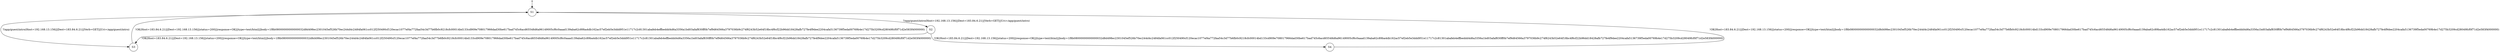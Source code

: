 digraph LTS {
S00[shape=point]
S1[label=S1,shape=circle];
S2[label=S2,shape=circle];
S3[label=S3,shape=circle];
S4[label=S4,shape=circle];
S00 -> S1
S1 -> S2[label ="?/app/guest/intro(Host=192.168.13.156|||Dest=183.84.6.21|||Verb=GET|||Uri=/app/guest/intro)"];
S1 -> S3[label ="?/app/guest/intro(Host=192.168.13.156|||Dest=183.84.6.21|||Verb=GET|||Uri=/app/guest/intro)"];
S2 -> S3[label ="!OK(Host=183.84.6.21|||Dest=192.168.13.156|||status=200|||response=OK|||type=text/html|||body=1f8b08000000000000032d8d498ec2301045ef526b70ec244d4c2484fa061cc012f250490cf120ecac1077ef4a772faa54c3d77b6fb0c9218cfc00014bd133cd909e708017966dad30be617bad745c6acd65548d6a96149005cf6c0aaad139aba62c89ba4db162ac57ef2eb5e3ddd951e11717c2c81301abafeb4effbeddd4d6a3356a1bd03afaf830ff0b7ef9d64566a3797036b9c274f6243b52e64f18bc4f6cf22b96dd18428afb727fe4f9dee2204cafa5136739f5eda00769b4e17d275b3209cd28049fcf0f71d2e583f4000000)"];
S2 -> S4[label ="!OK(Host=183.84.6.21|||Dest=192.168.13.156|||status=200|||response=OK|||type=text/html|||body=1f8b08000000000000032d8d498ec2301045ef526b70ec244d4c2484fa061cc012f250490cf120ecac1077ef4a772faa54c3d77b6fb0c9218cfc00014bd133cd909e708017966dad30be617bad745c6acd65548d6a96149005cf6c0aaad139aba62c89ba4db162ac57ef2eb5e3ddd951e11717c2c81301abafeb4effbeddd4d6a3356a1bd03afaf830ff0b7ef9d64566a3797036b9c274f6243b52e64f18bc4f6cf22b96dd18428afb727fe4f9dee2204cafa5136739f5eda00769b4e17d275b3209cd28049fcf0f71d2e583f4000000)"];
S3 -> S1[label ="!OK(Host=183.84.6.21|||Dest=192.168.13.156|||status=200|||response=OK|||type=text/html|||body=1f8b08000000000000032d8d498ec2301045ef526b70ec244d4c2484fa061cc012f250490cf120ecac1077ef4a772faa54c3d77b6fb0c9218cfc00014bd133cd909e708017966dad30be617bad745c6acd65548d6a96149005cf6c0aaad139aba62c89ba4db162ac57ef2eb5e3ddd951e11717c2c81301abafeb4effbeddd4d6a3356a1bd03afaf830ff0b7ef9d64566a3797036b9c274f6243b52e64f18bc4f6cf22b96dd18428afb727fe4f9dee2204cafa5136739f5eda00769b4e17d275b3209cd28049fcf0f71d2e583f4000000)"];
S4 -> S1[label ="!OK(Host=183.84.6.21|||Dest=192.168.13.156|||status=200|||response=OK|||type=text/html|||body=1f8b08000000000000032d8d498ec2301045ef526b70ec244d4c2484fa061cc012f250490cf120ecac1077ef4a772faa54c3d77b6fb0c9218cfc00014bd133cd909e708017966dad30be617bad745c6acd65548d6a96149005cf6c0aaad139aba62c89ba4db162ac57ef2eb5e3ddd951e11717c2c81301abafeb4effbeddd4d6a3356a1bd03afaf830ff0b7ef9d64566a3797036b9c274f6243b52e64f18bc4f6cf22b96dd18428afb727fe4f9dee2204cafa5136739f5eda00769b4e17d275b3209cd28049fcf0f71d2e583f4000000)"];
}
